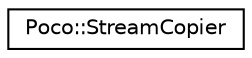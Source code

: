 digraph "Graphical Class Hierarchy"
{
 // LATEX_PDF_SIZE
  edge [fontname="Helvetica",fontsize="10",labelfontname="Helvetica",labelfontsize="10"];
  node [fontname="Helvetica",fontsize="10",shape=record];
  rankdir="LR";
  Node0 [label="Poco::StreamCopier",height=0.2,width=0.4,color="black", fillcolor="white", style="filled",URL="$classPoco_1_1StreamCopier.html",tooltip=" "];
}
